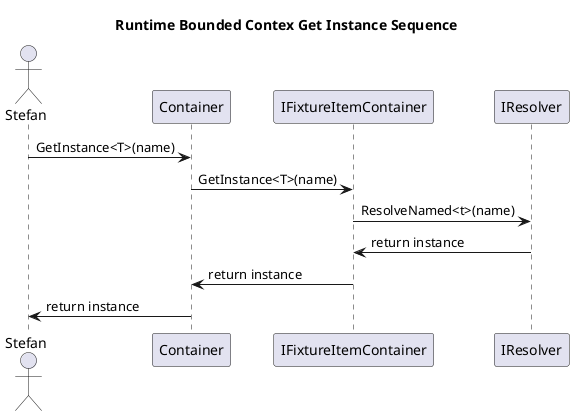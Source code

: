 @startuml GetInstancesSequence

title Runtime Bounded Contex Get Instance Sequence


actor Stefan
participant Container
participant IFixtureItemContainer
participant IResolver

Stefan -> Container: GetInstance<T>(name)
Container -> IFixtureItemContainer: GetInstance<T>(name)
IFixtureItemContainer -> IResolver: ResolveNamed<t>(name)
IResolver -> IFixtureItemContainer: return instance
IFixtureItemContainer -> Container: return instance
Container -> Stefan: return instance

@enduml

@startuml MainActivationRecursion

title Runtime Bounded Contex MainActivator recursion

participant MainActivatorFactory
participant MainActivator
participant FixtureItemDefinitionQuery
participant TypeDescriptionQuery
participant ConfigurationItemQuery
participant UserConfigurationItemQuery
participant SystemDefaultService
participant DefinitionFactory

MainActivatorFactory -> MainActivator: new(type, scope, ..)
MainActivator -> FixtureItemDefinitionQuery: GetDefinition(fixtureId)
FixtureItemDefinitionQuery -> TypeDescriptionQuery: GetTypeDescription(fixtureId.type)
TypeDescriptionQuery -> FixtureItemDefinitionQuery: Return typeDescription
FixtureItemDefinitionQuery -> ConfigurationItemQuery: GetConfigurationItem(FixtureId, typeDescription)
ConfigurationItemQuery -> UserConfigurationItemQuery: GetNamedConfig(FixtureId)
UserConfigurationItemQuery -> ConfigurationItemQuery: return userConfigurationItem or null
ConfigurationItemQuery -> ConfigurationItemQuery: Inspect all members of the typeDescription
activate ConfigurationItemQuery
ConfigurationItemQuery -> ConfigurationItemQuery: Validate userConfigurationItem for member
ConfigurationItemQuery -> UserConfigurationItemQuery: GetDefaultConfig(memberType, projectName)
UserConfigurationItemQuery -> ConfigurationItemQuery: return defaultConfig or null
ConfigurationItemQuery -> SystemDefaultService: GetDefault(memberKind) // Property, BaseType, Interface
SystemDefaultService -> ConfigurationItemQuery: return default config
note over ConfigurationItemQuery: The configurationItem is now fully \ndefined for all members of the type. \nConfigurationItemQueryBut only for his member (only 1 depth).
ConfigurationItemQuery -> FixtureItemDefinitionQuery: return configurationItem


FixtureItemDefinitionQuery -> DefinitionFactory: CreateDefinitionNode(fixtureId, typeDescription, configurationItem)
DefinitionFactory -> FixtureItemDefinitionQuery: return definitionNode
FixtureItemDefinitionQuery -> DefinitionNode: Setup(definitionMemberFactory, configurationItem)
DefinitionNode -> FixtureItemDefinitionQuery
FixtureItemDefinitionQuery -> MainActivator: return definition


MainActivator -> CreatorFactory: GetCreator(definitionNode, resolveNamed, resolve)
CreatorFactory -> MainActivator: returns a creator
MainActivator -> ICreator: CreateInstance()
ICreator -> MainActivator: return the instance

deactivate ConfigurationItemQuery


@enduml